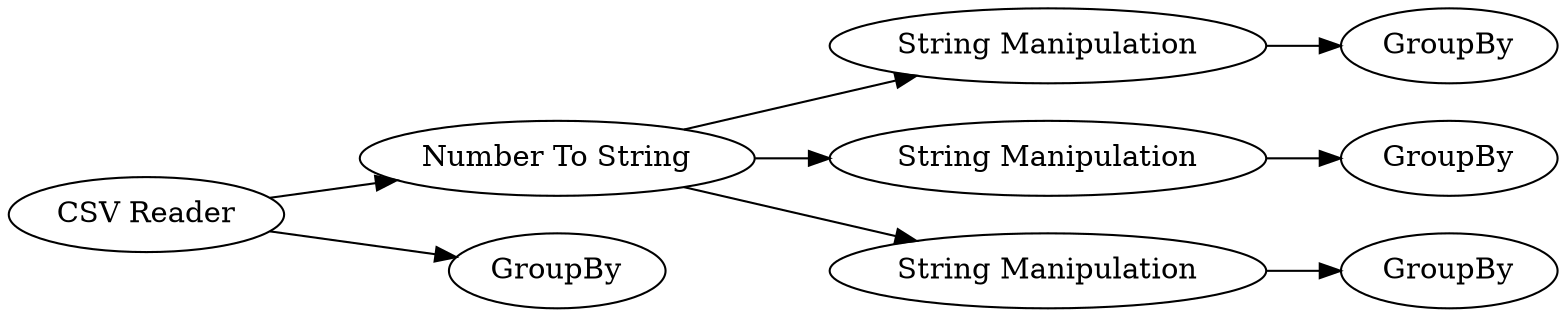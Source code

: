 digraph {
	1 -> 4
	4 -> 3
	8 -> 9
	4 -> 8
	3 -> 5
	1 -> 14
	6 -> 7
	4 -> 6
	5 [label=GroupBy]
	1 [label="CSV Reader"]
	7 [label=GroupBy]
	9 [label=GroupBy]
	4 [label="Number To String"]
	6 [label="String Manipulation"]
	8 [label="String Manipulation"]
	14 [label=GroupBy]
	3 [label="String Manipulation"]
	rankdir=LR
}
